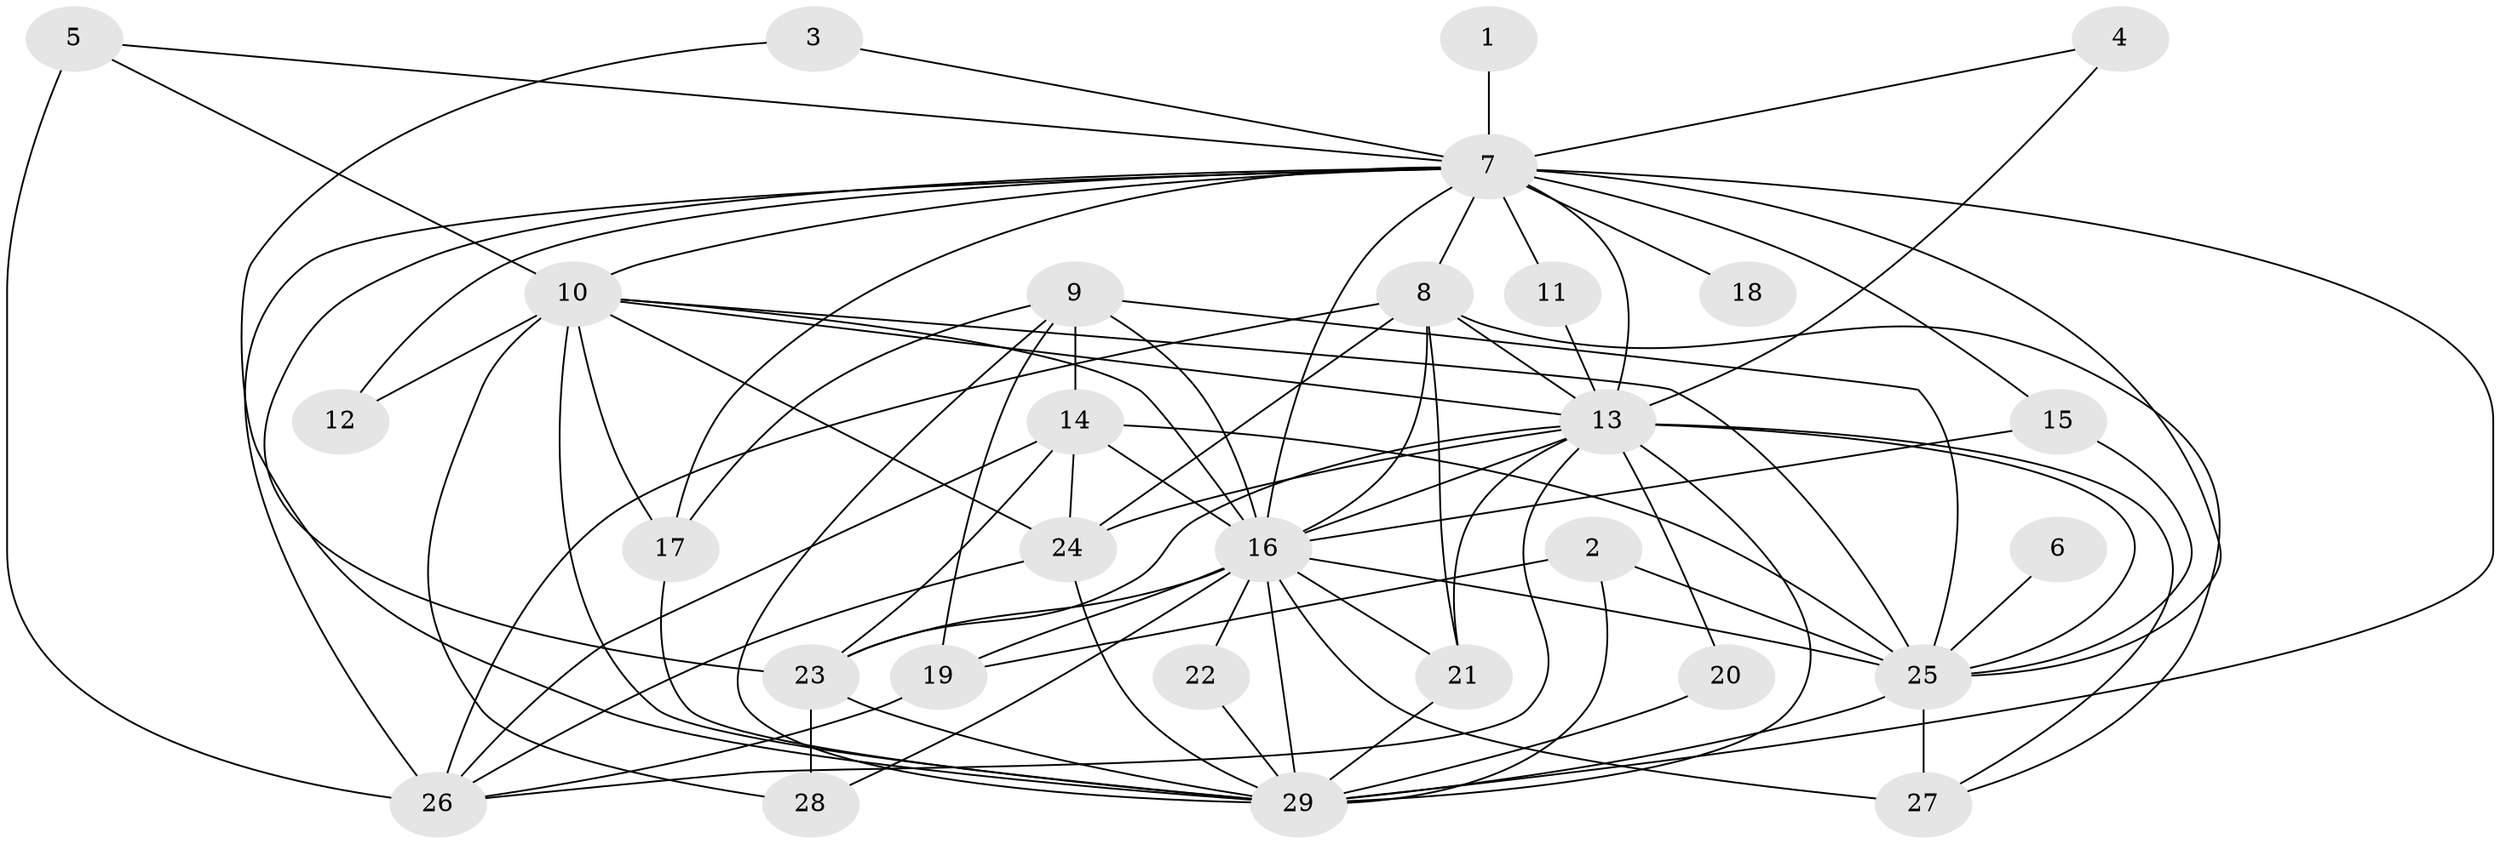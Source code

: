 // original degree distribution, {15: 0.010416666666666666, 19: 0.010416666666666666, 16: 0.03125, 18: 0.020833333333333332, 22: 0.010416666666666666, 31: 0.010416666666666666, 27: 0.010416666666666666, 4: 0.11458333333333333, 3: 0.19791666666666666, 2: 0.5104166666666666, 5: 0.052083333333333336, 6: 0.020833333333333332}
// Generated by graph-tools (version 1.1) at 2025/36/03/04/25 23:36:38]
// undirected, 29 vertices, 81 edges
graph export_dot {
  node [color=gray90,style=filled];
  1;
  2;
  3;
  4;
  5;
  6;
  7;
  8;
  9;
  10;
  11;
  12;
  13;
  14;
  15;
  16;
  17;
  18;
  19;
  20;
  21;
  22;
  23;
  24;
  25;
  26;
  27;
  28;
  29;
  1 -- 7 [weight=1.0];
  2 -- 19 [weight=1.0];
  2 -- 25 [weight=1.0];
  2 -- 29 [weight=1.0];
  3 -- 7 [weight=1.0];
  3 -- 29 [weight=1.0];
  4 -- 7 [weight=1.0];
  4 -- 13 [weight=1.0];
  5 -- 7 [weight=1.0];
  5 -- 10 [weight=1.0];
  5 -- 26 [weight=1.0];
  6 -- 25 [weight=1.0];
  7 -- 8 [weight=1.0];
  7 -- 10 [weight=2.0];
  7 -- 11 [weight=1.0];
  7 -- 12 [weight=1.0];
  7 -- 13 [weight=1.0];
  7 -- 15 [weight=2.0];
  7 -- 16 [weight=4.0];
  7 -- 17 [weight=1.0];
  7 -- 18 [weight=2.0];
  7 -- 23 [weight=1.0];
  7 -- 25 [weight=1.0];
  7 -- 26 [weight=1.0];
  7 -- 29 [weight=5.0];
  8 -- 13 [weight=2.0];
  8 -- 16 [weight=1.0];
  8 -- 21 [weight=1.0];
  8 -- 24 [weight=1.0];
  8 -- 26 [weight=1.0];
  8 -- 27 [weight=1.0];
  9 -- 14 [weight=1.0];
  9 -- 16 [weight=2.0];
  9 -- 17 [weight=1.0];
  9 -- 19 [weight=1.0];
  9 -- 25 [weight=1.0];
  9 -- 29 [weight=1.0];
  10 -- 12 [weight=1.0];
  10 -- 13 [weight=2.0];
  10 -- 16 [weight=4.0];
  10 -- 17 [weight=2.0];
  10 -- 24 [weight=1.0];
  10 -- 25 [weight=1.0];
  10 -- 28 [weight=1.0];
  10 -- 29 [weight=3.0];
  11 -- 13 [weight=1.0];
  13 -- 16 [weight=4.0];
  13 -- 20 [weight=1.0];
  13 -- 21 [weight=2.0];
  13 -- 23 [weight=1.0];
  13 -- 24 [weight=1.0];
  13 -- 25 [weight=4.0];
  13 -- 26 [weight=1.0];
  13 -- 27 [weight=1.0];
  13 -- 29 [weight=5.0];
  14 -- 16 [weight=1.0];
  14 -- 23 [weight=2.0];
  14 -- 24 [weight=1.0];
  14 -- 25 [weight=1.0];
  14 -- 26 [weight=1.0];
  15 -- 16 [weight=1.0];
  15 -- 25 [weight=1.0];
  16 -- 19 [weight=1.0];
  16 -- 21 [weight=1.0];
  16 -- 22 [weight=1.0];
  16 -- 23 [weight=1.0];
  16 -- 25 [weight=5.0];
  16 -- 27 [weight=3.0];
  16 -- 28 [weight=1.0];
  16 -- 29 [weight=10.0];
  17 -- 29 [weight=4.0];
  19 -- 26 [weight=1.0];
  20 -- 29 [weight=2.0];
  21 -- 29 [weight=1.0];
  22 -- 29 [weight=3.0];
  23 -- 28 [weight=1.0];
  23 -- 29 [weight=1.0];
  24 -- 26 [weight=1.0];
  24 -- 29 [weight=1.0];
  25 -- 27 [weight=2.0];
  25 -- 29 [weight=4.0];
}
